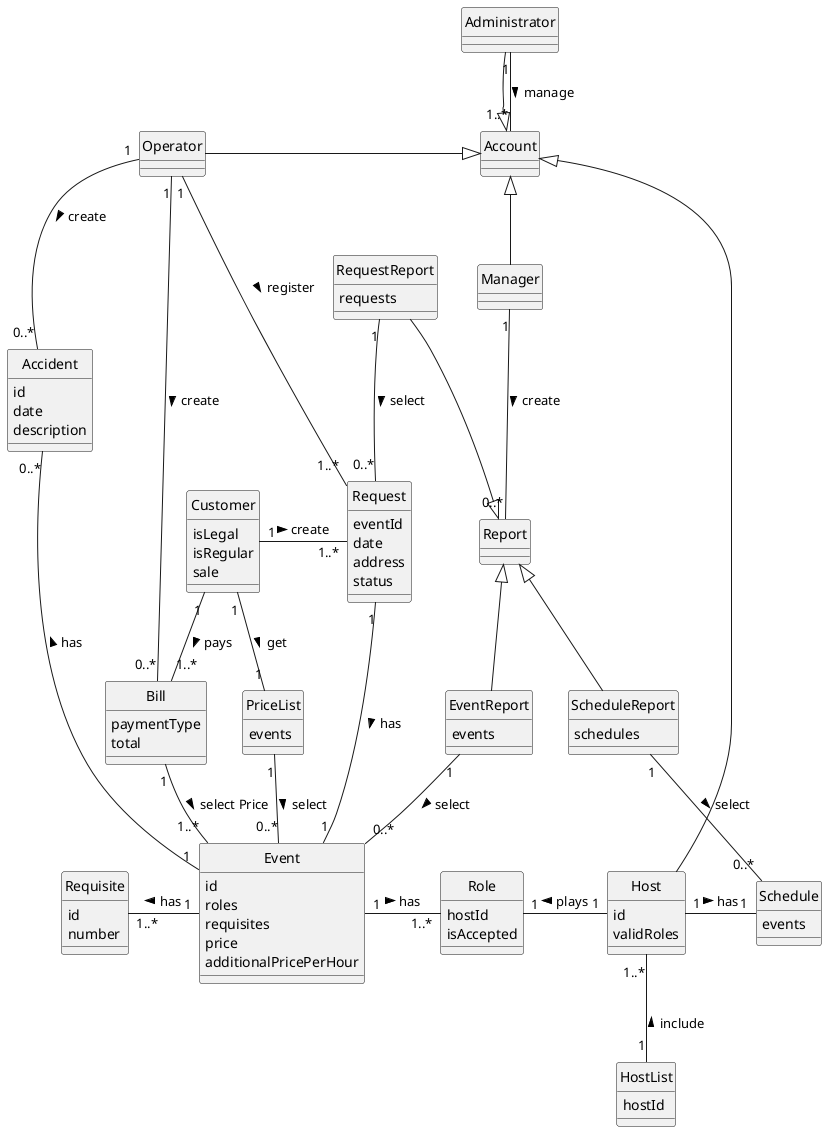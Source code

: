@startuml

skinparam monochrome true
hide circle

''!$Prs = "Person"
!$Req = "Request"
!$Evn = "Event"
!$Cst = "Customer"
''!$Pmn = "Payment"
!$Bl = "Bill"
''!$Sl = "Sale"
!$Rl = "Role"
!$Rst = "Requisite"
!$Hst = "Host"
!$Sch = "Schedule"
!$Acd = "Accident"
!$Rep = "Report"
!$Acc = "Account"
!$Prc = "Price"

!$Lst = "List"
!$HstLst = $Hst+$Lst
!$PrcLst = $Prc+$Lst

!$ReqRep = $Req+$Rep
!$EvnRep = $Evn+$Rep
!$SchRep = $Sch+$Rep

'Actors'
!$Op = "Operator"
!$Mn = "Manager"
!$Adm = "Administrator"


'class "$Prs" as Prs
class "$Req" as Req {
  eventId
  date
  address
  status
}
class "$Evn" as Evn {
  id
  roles
  requisites
  price
  additionalPricePerHour
}
class "$PrcLst" as PrcLst {
  events
}
class "$Cst" as Cst {
  isLegal
  isRegular
  sale
}
'class "$Pmn" as Pmn
class "$Bl" as Bl {
  paymentType
  total
}
'class "$Sl" as Sl
class "$Rl" as Rl {
  hostId
  isAccepted
}
class "$Rst" as Rst {
  id
  number
}
class "$Hst" as Hst {
  id
  validRoles
}
class "$HstLst" as HstLst {
  hostId
}
class "$Sch" as Sch {
  events
}
class "$Acd" as Acd {
  id
  date
  description
}
class "$Rep" as Rep
class "$ReqRep" as ReqRep {
  requests
}
class "$EvnRep" as EvnRep {
  events
}
class "$SchRep" as SchRep {
  schedules
}


class "$Acc" as Acc
class "$Op" as Op
class "$Mn" as Mn
class "$Adm" as Adm

Cst "1" -down- "1" PrcLst : get >
PrcLst "1" -down- "0..*" Evn : select >
Cst "1" -right- "1..*" Req : create >
Cst "1" -down- "1..*" Bl : pays >
Bl "1" -down- "1..*" Evn : select $Prc >

Acc <|-left- Op
Acc <|-down- Mn
Acc <|-up- Adm
Acc <|-down- Hst

Op "1" -down- "1..*" Req : register >
Op "1" -down- "0..*" Acd : create >
Op "1" -down- "0..*" Bl : create >

Req "1" -down- "1" Evn : has >

Evn "1" -right- "1..*" Rl : has >
Evn "1" -left- "1..*" Rst : has >
Evn "1" -up- "0..*" Acd : has >

Hst "1" -left- "1" Rl : plays >
Hst "1" -right- "1" Sch : has >

HstLst "1" -up- "1..*" Hst : include >


Rep <|-left- ReqRep
Rep <|-down- EvnRep
Rep <|-down- SchRep

Mn "1" -down- "0..*" Rep : create >

ReqRep "1" -down- "0..*" Req : select >
EvnRep "1" -down- "0..*" Evn : select >
SchRep "1" -down- "0..*" Sch : select >

Adm "1" -down- "1..*" Acc : manage >

@enduml

